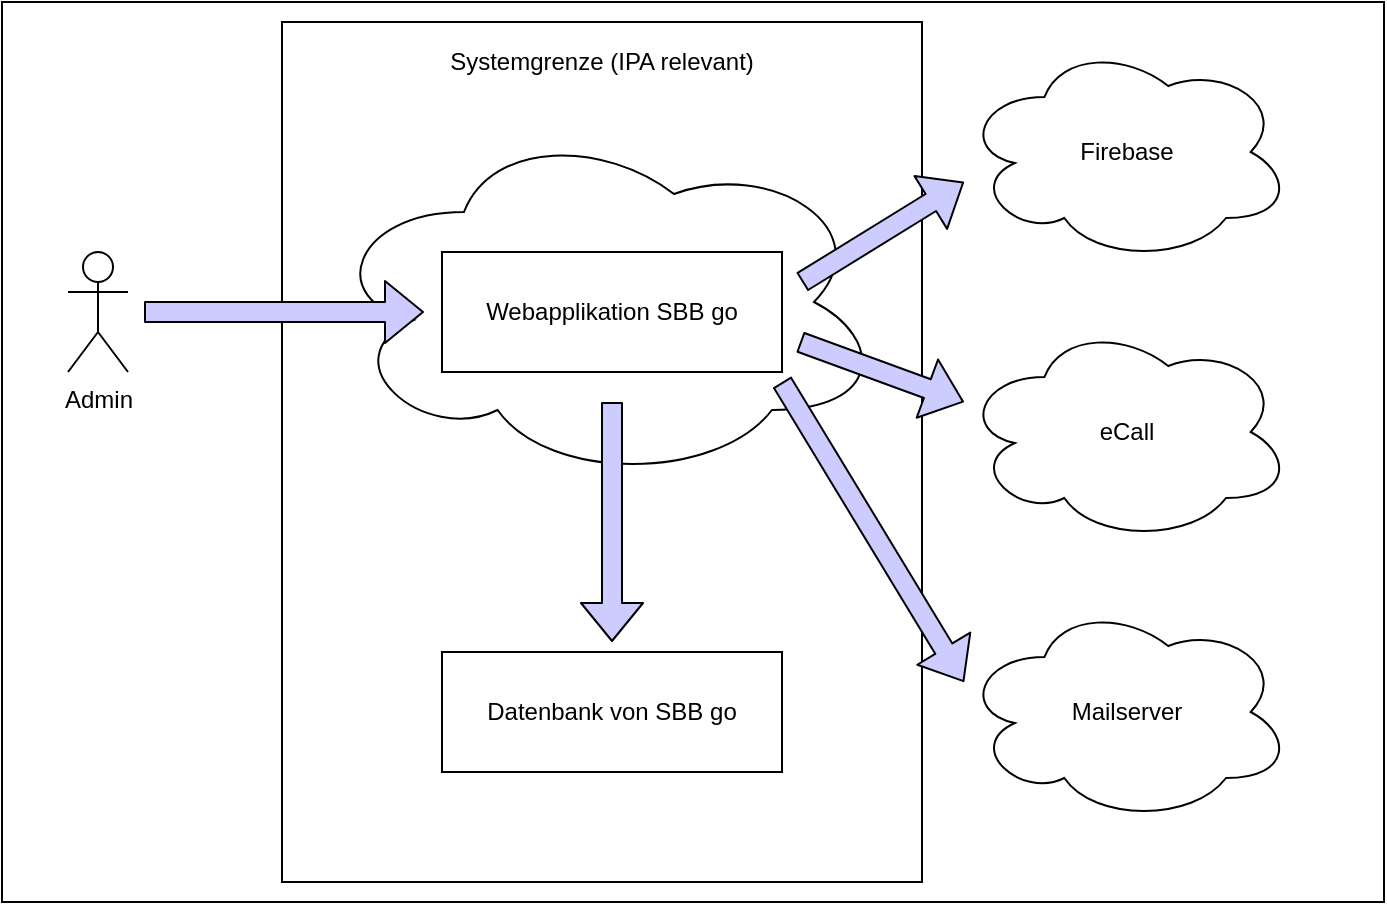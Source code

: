 <mxfile version="14.2.2" type="device"><diagram id="bsbqcgCuiaMRZnbtIuVM" name="Page-1"><mxGraphModel dx="1226" dy="1059" grid="1" gridSize="10" guides="1" tooltips="1" connect="1" arrows="1" fold="1" page="1" pageScale="1" pageWidth="827" pageHeight="1169" math="0" shadow="0"><root><mxCell id="0"/><mxCell id="1" parent="0"/><mxCell id="Xn0-CHlYJsLcI0zAgUR--1" value="" style="rounded=0;whiteSpace=wrap;html=1;" parent="1" vertex="1"><mxGeometry x="19" y="20" width="691" height="450" as="geometry"/></mxCell><mxCell id="Xn0-CHlYJsLcI0zAgUR--2" value="Admin" style="shape=umlActor;verticalLabelPosition=bottom;verticalAlign=top;html=1;outlineConnect=0;" parent="1" vertex="1"><mxGeometry x="52" y="145" width="30" height="60" as="geometry"/></mxCell><mxCell id="Xn0-CHlYJsLcI0zAgUR--5" value="" style="rounded=0;whiteSpace=wrap;html=1;" parent="1" vertex="1"><mxGeometry x="159" y="30" width="320" height="430" as="geometry"/></mxCell><mxCell id="Xn0-CHlYJsLcI0zAgUR--6" value="Systemgrenze (IPA relevant)" style="text;html=1;strokeColor=none;fillColor=none;align=center;verticalAlign=middle;whiteSpace=wrap;rounded=0;" parent="1" vertex="1"><mxGeometry x="234" y="40" width="170" height="20" as="geometry"/></mxCell><mxCell id="Xn0-CHlYJsLcI0zAgUR--19" style="edgeStyle=orthogonalEdgeStyle;rounded=0;orthogonalLoop=1;jettySize=auto;html=1;exitX=0.5;exitY=1;exitDx=0;exitDy=0;" parent="1" edge="1"><mxGeometry relative="1" as="geometry"><mxPoint x="264" y="430" as="sourcePoint"/><mxPoint x="264" y="430" as="targetPoint"/></mxGeometry></mxCell><mxCell id="f4ImCXjIqclZKXBBpvR_-1" value="" style="ellipse;shape=cloud;whiteSpace=wrap;html=1;" vertex="1" parent="1"><mxGeometry x="180" y="80" width="280" height="180" as="geometry"/></mxCell><mxCell id="f4ImCXjIqclZKXBBpvR_-2" value="Webapplikation SBB go" style="rounded=0;whiteSpace=wrap;html=1;" vertex="1" parent="1"><mxGeometry x="239" y="145" width="170" height="60" as="geometry"/></mxCell><mxCell id="f4ImCXjIqclZKXBBpvR_-3" value="Datenbank von SBB go" style="rounded=0;whiteSpace=wrap;html=1;" vertex="1" parent="1"><mxGeometry x="239" y="345" width="170" height="60" as="geometry"/></mxCell><mxCell id="f4ImCXjIqclZKXBBpvR_-4" value="&lt;div&gt;&lt;span&gt;Firebase&lt;/span&gt;&lt;/div&gt;" style="ellipse;shape=cloud;whiteSpace=wrap;html=1;align=center;" vertex="1" parent="1"><mxGeometry x="499" y="40" width="165" height="110" as="geometry"/></mxCell><mxCell id="f4ImCXjIqclZKXBBpvR_-6" value="eCall" style="ellipse;shape=cloud;whiteSpace=wrap;html=1;" vertex="1" parent="1"><mxGeometry x="499" y="180" width="165" height="110" as="geometry"/></mxCell><mxCell id="f4ImCXjIqclZKXBBpvR_-8" value="Mailserver" style="ellipse;shape=cloud;whiteSpace=wrap;html=1;" vertex="1" parent="1"><mxGeometry x="499" y="320" width="165" height="110" as="geometry"/></mxCell><mxCell id="f4ImCXjIqclZKXBBpvR_-11" value="" style="shape=flexArrow;endArrow=classic;html=1;fillColor=#CCCCFF;" edge="1" parent="1"><mxGeometry width="50" height="50" relative="1" as="geometry"><mxPoint x="90" y="175" as="sourcePoint"/><mxPoint x="230" y="175" as="targetPoint"/></mxGeometry></mxCell><mxCell id="f4ImCXjIqclZKXBBpvR_-12" value="" style="shape=flexArrow;endArrow=classic;html=1;fillColor=#CCCCFF;" edge="1" parent="1"><mxGeometry width="50" height="50" relative="1" as="geometry"><mxPoint x="324" y="220" as="sourcePoint"/><mxPoint x="324" y="340" as="targetPoint"/></mxGeometry></mxCell><mxCell id="f4ImCXjIqclZKXBBpvR_-13" value="" style="shape=flexArrow;endArrow=classic;html=1;fillColor=#CCCCFF;" edge="1" parent="1"><mxGeometry width="50" height="50" relative="1" as="geometry"><mxPoint x="409" y="210" as="sourcePoint"/><mxPoint x="500" y="360" as="targetPoint"/></mxGeometry></mxCell><mxCell id="f4ImCXjIqclZKXBBpvR_-14" value="" style="shape=flexArrow;endArrow=classic;html=1;fillColor=#CCCCFF;" edge="1" parent="1"><mxGeometry width="50" height="50" relative="1" as="geometry"><mxPoint x="419" y="160" as="sourcePoint"/><mxPoint x="500" y="110" as="targetPoint"/></mxGeometry></mxCell><mxCell id="f4ImCXjIqclZKXBBpvR_-15" value="" style="shape=flexArrow;endArrow=classic;html=1;fillColor=#CCCCFF;" edge="1" parent="1"><mxGeometry width="50" height="50" relative="1" as="geometry"><mxPoint x="418" y="190" as="sourcePoint"/><mxPoint x="500" y="220" as="targetPoint"/></mxGeometry></mxCell></root></mxGraphModel></diagram></mxfile>